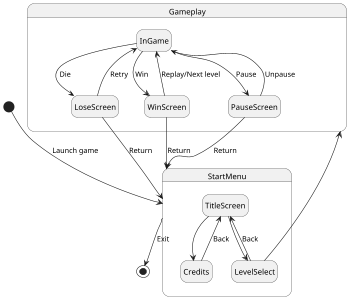 @startuml
'https://plantuml.com/state-diagram

scale 350 width

hide empty description

[*] --> StartMenu : Launch game

state StartMenu{
' [*] --> TitleScreen

	TitleScreen --> Credits
	TitleScreen --> LevelSelect
	Credits --> TitleScreen : Back
	LevelSelect --> TitleScreen : Back
}

StartMenu --> [*] : Exit

LevelSelect --> Gameplay

state Gameplay{
' [*] --> InGame
InGame --> WinScreen : Win
InGame --> PauseScreen : Pause
InGame --> LoseScreen : Die

WinScreen --> InGame : Replay/Next level
WinScreen --> StartMenu : Return

LoseScreen --> InGame : Retry
LoseScreen --> StartMenu : Return

PauseScreen --> InGame: Unpause
PauseScreen --> StartMenu: Return
}
@enduml